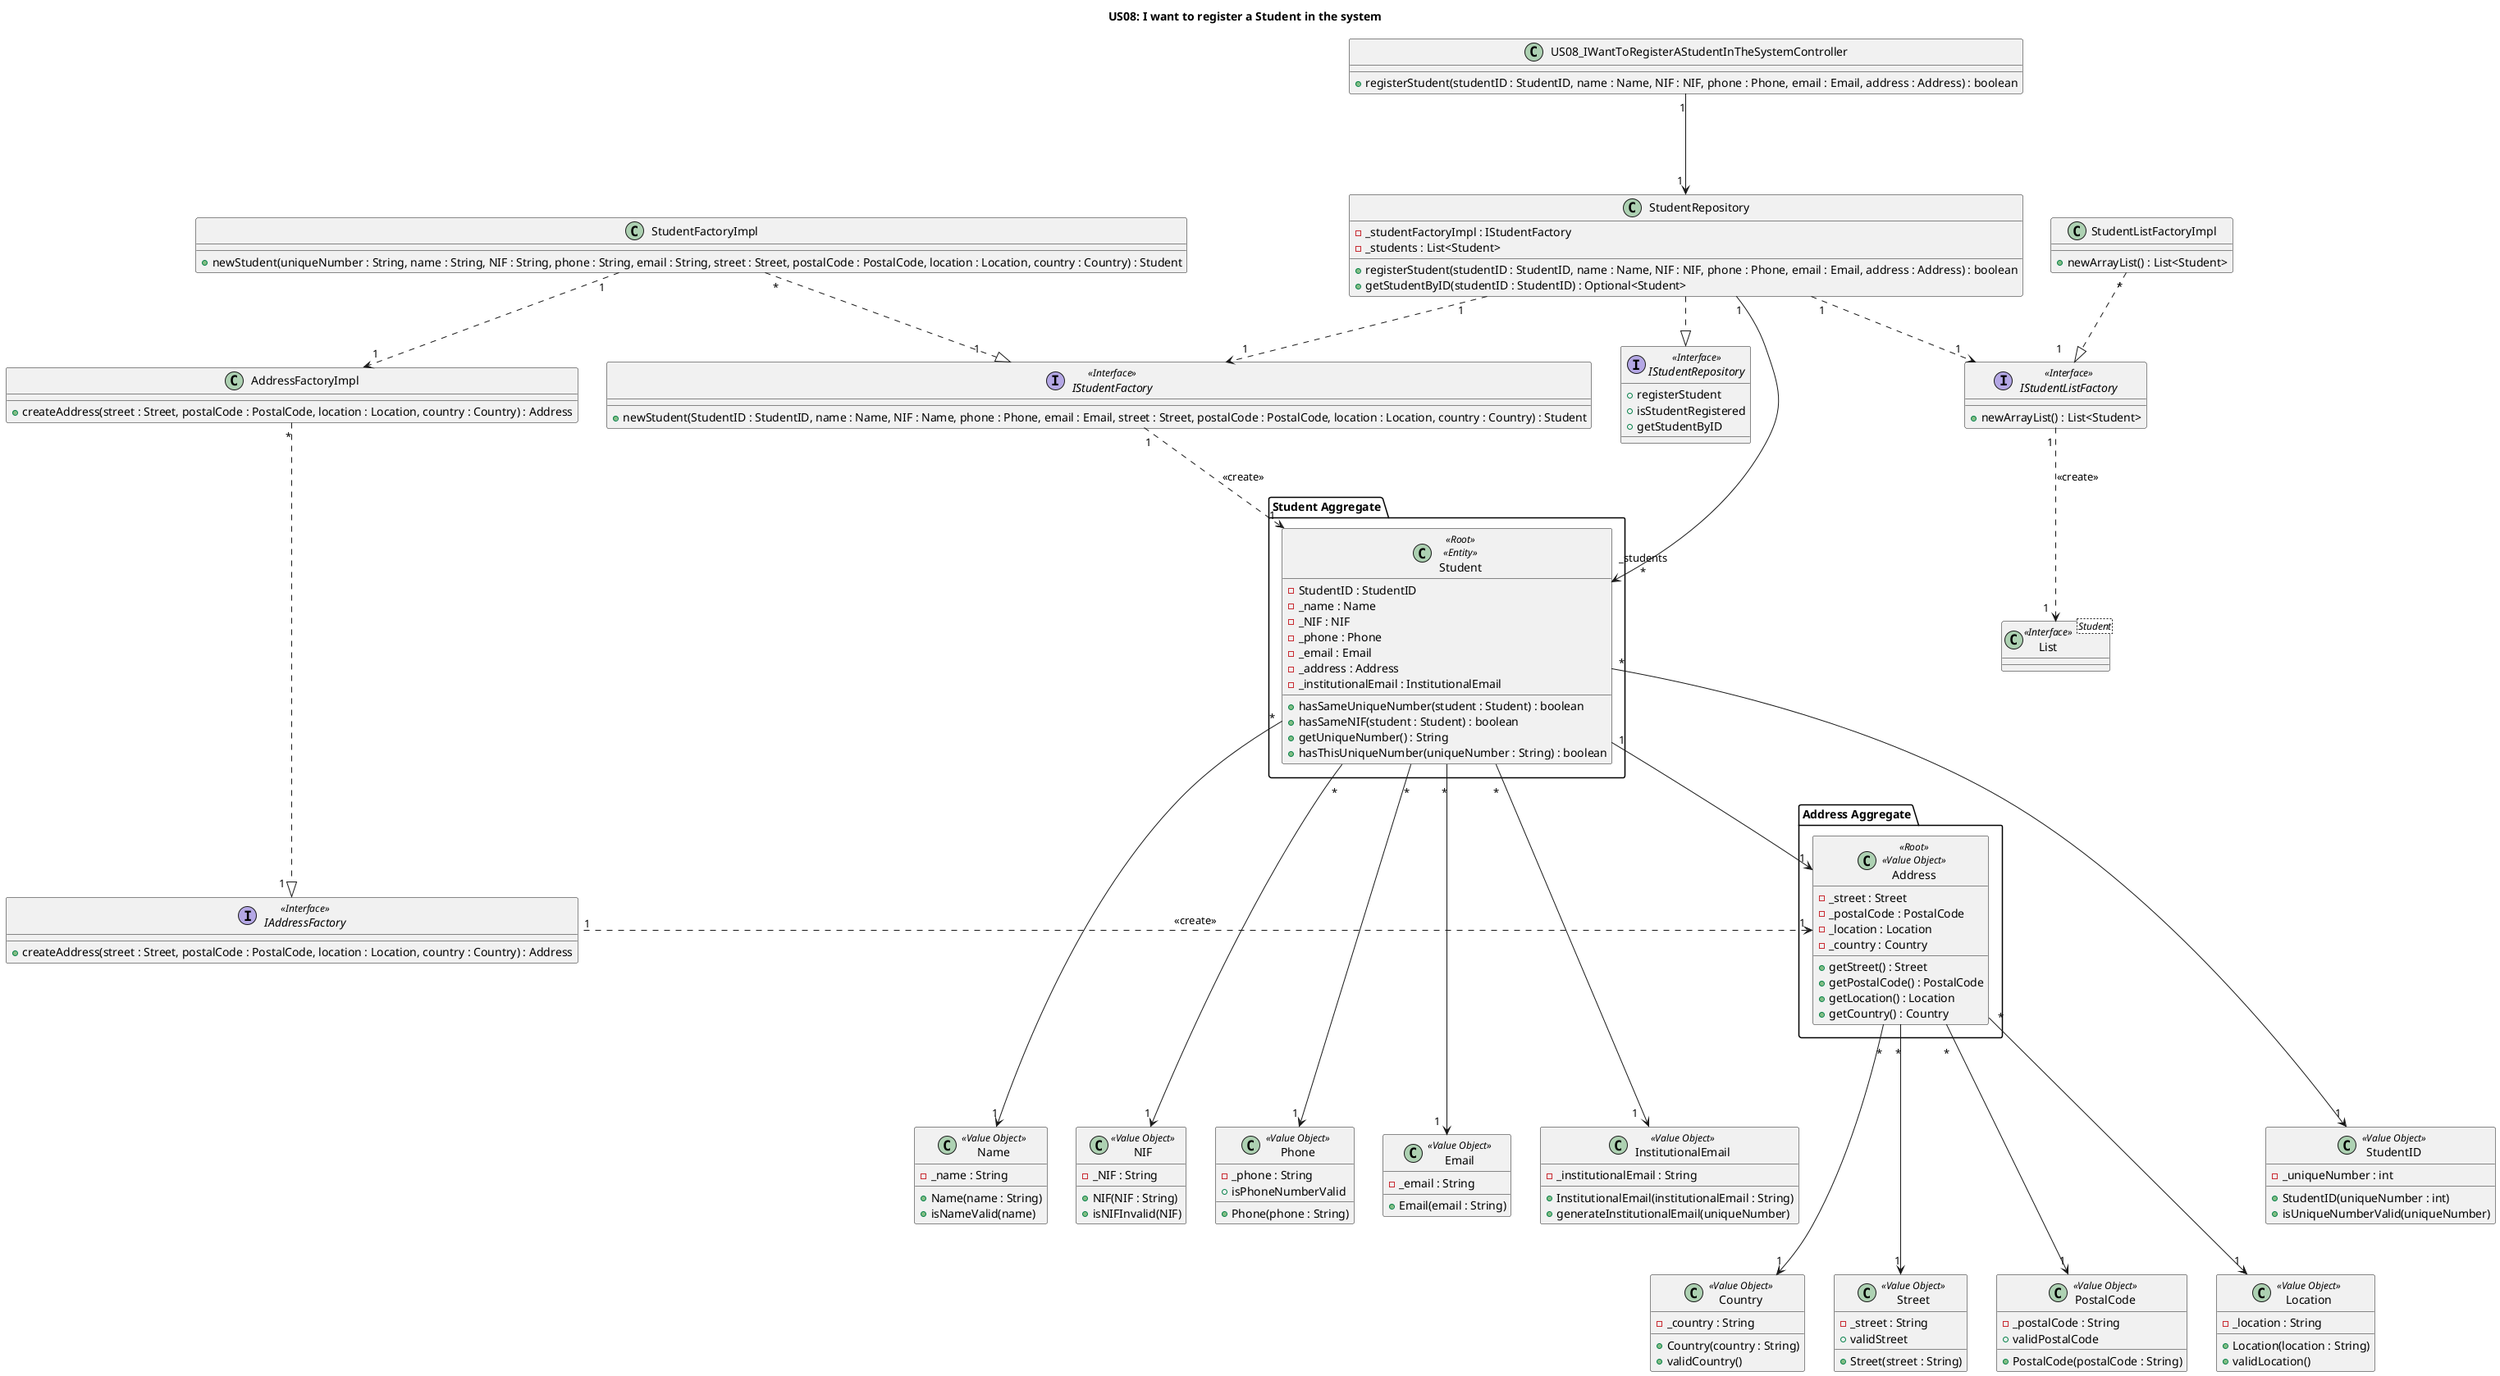 @startuml
title US08: I want to register a Student in the system


class US08_IWantToRegisterAStudentInTheSystemController {
    + registerStudent(studentID : StudentID, name : Name, NIF : NIF, phone : Phone, email : Email, address : Address) : boolean
}

class StudentRepository {
    - _studentFactoryImpl : IStudentFactory
    - _students : List<Student>
    + registerStudent(studentID : StudentID, name : Name, NIF : NIF, phone : Phone, email : Email, address : Address) : boolean
    + getStudentByID(studentID : StudentID) : Optional<Student>
}

package "Student Aggregate" {
    class Student <<Root>> <<Entity>> {
        - StudentID : StudentID
        - _name : Name
        - _NIF : NIF
        - _phone : Phone
        - _email : Email
        - _address : Address
        - _institutionalEmail : InstitutionalEmail
        + hasSameUniqueNumber(student : Student) : boolean
        + hasSameNIF(student : Student) : boolean
        + getUniqueNumber() : String
        + hasThisUniqueNumber(uniqueNumber : String) : boolean
    }
}

package "Address Aggregate" {
    class Address <<Root>> <<Value Object>> {
        - _street : Street
        - _postalCode : PostalCode
        - _location : Location
        - _country : Country
        + getStreet() : Street
        + getPostalCode() : PostalCode
        + getLocation() : Location
        + getCountry() : Country
    }
}

class StudentID <<Value Object>> {
    -_uniqueNumber : int
    + StudentID(uniqueNumber : int)
    + isUniqueNumberValid(uniqueNumber)
}

class Name <<Value Object>> {
    -_name : String
    + Name(name : String)
    + isNameValid(name)
}

class NIF <<Value Object>> {
    -_NIF : String
    + NIF(NIF : String)
    + isNIFInvalid(NIF)
}

class Phone <<Value Object>> {
    -_phone : String
    + Phone(phone : String)
    + isPhoneNumberValid
}

class Email <<Value Object>> {
    -_email : String
    + Email(email : String)
}

class InstitutionalEmail <<Value Object>> {
    -_institutionalEmail : String
    + InstitutionalEmail(institutionalEmail : String)
    + generateInstitutionalEmail(uniqueNumber)
}

class Street <<Value Object>> {
    -_street : String
    + Street(street : String)
    + validStreet
}

class PostalCode <<Value Object>> {
    -_postalCode : String
    + PostalCode(postalCode : String)
    + validPostalCode
}

class Location <<Value Object>> {
    -_location : String
    + Location(location : String)
    + validLocation()
}

class Country <<Value Object>> {
    -_country : String
    + Country(country : String)
    + validCountry()
}

interface IStudentFactory <<Interface>> {
    + newStudent(StudentID : StudentID, name : Name, NIF : Name, phone : Phone, email : Email, street : Street, postalCode : PostalCode, location : Location, country : Country) : Student
}

class StudentFactoryImpl {
    + newStudent(uniqueNumber : String, name : String, NIF : String, phone : String, email : String, street : Street, postalCode : PostalCode, location : Location, country : Country) : Student
}

interface IStudentListFactory <<Interface>> {
    + newArrayList() : List<Student>
}

class StudentListFactoryImpl {
    + newArrayList() : List<Student>
}

interface IAddressFactory <<Interface>> {
    + createAddress(street : Street, postalCode : PostalCode, location : Location, country : Country) : Address
}

class AddressFactoryImpl {
    + createAddress(street : Street, postalCode : PostalCode, location : Location, country : Country) : Address
}

class List<Student> <<Interface>> {}

interface IStudentRepository <<Interface>> {
    +registerStudent
    +isStudentRegistered
    +getStudentByID
}


US08_IWantToRegisterAStudentInTheSystemController "1" ---> "1 " StudentRepository
StudentRepository "1" ..> "1" IStudentFactory
StudentRepository "1" ---> "_students\n*" Student
StudentRepository "1" ..> "1" IStudentListFactory
IStudentListFactory "1 " ..> "1  " List: <<create>>
Student "1" --> "1" Address
StudentFactoryImpl "*" ..|> "1     " IStudentFactory
StudentListFactoryImpl "*" ..|> "1     " IStudentListFactory
AddressFactoryImpl "*" ..|> "1  " IAddressFactory
IAddressFactory "1" .l.> "1" Address: <<create>>
IStudentFactory "1" ..> "1" Student: <<create>>
StudentFactoryImpl "1" ..> "1" AddressFactoryImpl
StudentRepository ..|> IStudentRepository
Student "*" ----> "1" StudentID
Student "*" ----> "1" Name
Student "\n *" ----> "1  " Email
Student "\n *" ----> "1   " InstitutionalEmail
Student "\n *" ----> "1 " Phone
Student "\n *" ----> "1 " NIF
Address "\n *" ----> "1" Street
Address "\n *" ----> "1" PostalCode
Address "\n *" ----> "1" Location
Address "\n *" ----> "1" Country

@enduml
